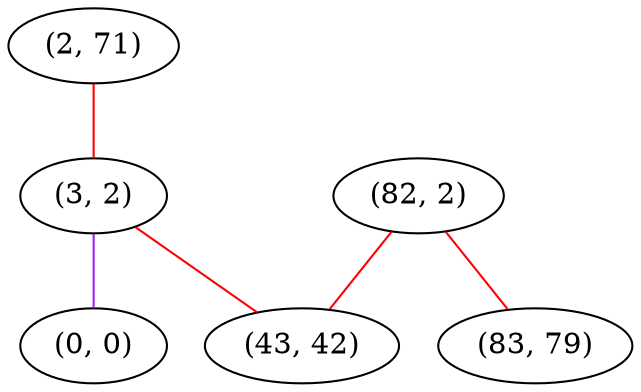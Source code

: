 graph "" {
"(2, 71)";
"(3, 2)";
"(0, 0)";
"(82, 2)";
"(43, 42)";
"(83, 79)";
"(2, 71)" -- "(3, 2)"  [color=red, key=0, weight=1];
"(3, 2)" -- "(43, 42)"  [color=red, key=0, weight=1];
"(3, 2)" -- "(0, 0)"  [color=purple, key=0, weight=4];
"(82, 2)" -- "(83, 79)"  [color=red, key=0, weight=1];
"(82, 2)" -- "(43, 42)"  [color=red, key=0, weight=1];
}
